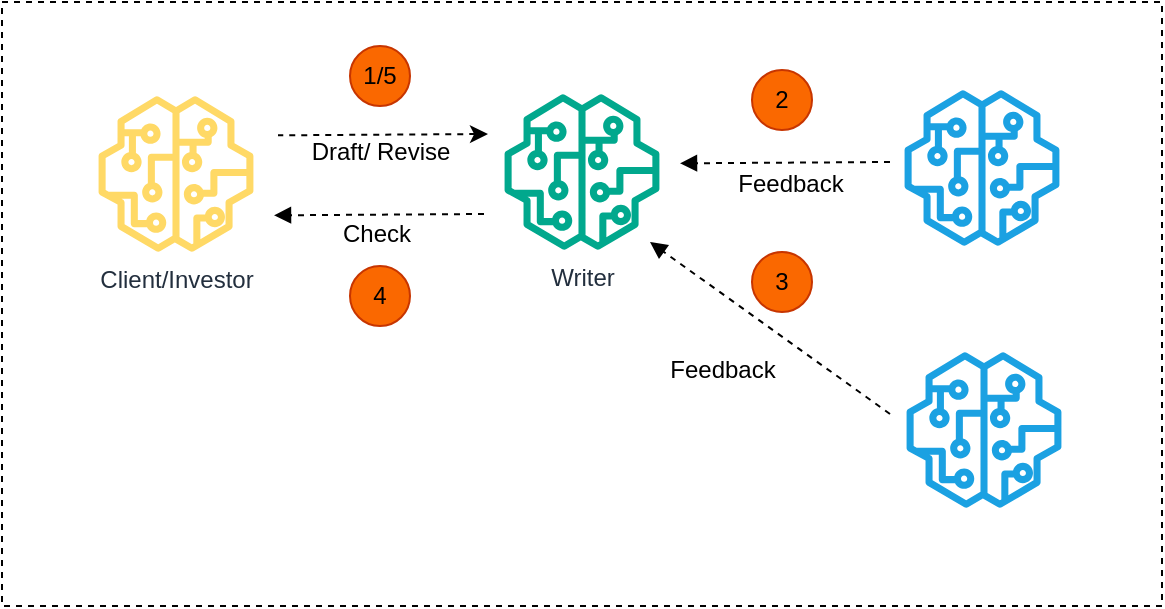 <mxfile version="27.2.0">
  <diagram name="Page-1" id="e68napSXXvT9S2W_36CS">
    <mxGraphModel dx="901" dy="606" grid="1" gridSize="10" guides="1" tooltips="1" connect="1" arrows="1" fold="1" page="1" pageScale="1" pageWidth="827" pageHeight="1169" math="0" shadow="0">
      <root>
        <mxCell id="0" />
        <mxCell id="1" parent="0" />
        <mxCell id="nHcH9ryGmNpIAkqK_KiS-18" value="" style="verticalLabelPosition=bottom;verticalAlign=top;html=1;shape=mxgraph.basic.rect;fillColor2=none;strokeWidth=1;size=20;indent=5;fillColor=none;dashed=1;" vertex="1" parent="1">
          <mxGeometry x="106" y="398" width="580" height="302" as="geometry" />
        </mxCell>
        <mxCell id="nHcH9ryGmNpIAkqK_KiS-1" value="Client/Investor" style="sketch=0;outlineConnect=0;fontColor=#232F3E;gradientColor=none;fillColor=light-dark(#FFD966,#FFD966);strokeColor=none;dashed=0;verticalLabelPosition=bottom;verticalAlign=top;align=center;html=1;fontSize=12;fontStyle=0;aspect=fixed;pointerEvents=1;shape=mxgraph.aws4.sagemaker_model;" vertex="1" parent="1">
          <mxGeometry x="154" y="445" width="78" height="78" as="geometry" />
        </mxCell>
        <mxCell id="nHcH9ryGmNpIAkqK_KiS-2" value="&lt;span style=&quot;color: rgba(0, 0, 0, 0);&quot;&gt;Analyst&lt;/span&gt;" style="sketch=0;outlineConnect=0;fontColor=#ffffff;fillColor=#1ba1e2;strokeColor=#006EAF;dashed=0;verticalLabelPosition=bottom;verticalAlign=top;align=center;html=1;fontSize=12;fontStyle=0;aspect=fixed;pointerEvents=1;shape=mxgraph.aws4.sagemaker_model;" vertex="1" parent="1">
          <mxGeometry x="557" y="442" width="78" height="78" as="geometry" />
        </mxCell>
        <mxCell id="nHcH9ryGmNpIAkqK_KiS-3" value="&lt;span style=&quot;color: rgba(0, 0, 0, 0);&quot;&gt;Editor&lt;/span&gt;" style="sketch=0;outlineConnect=0;fontColor=#ffffff;fillColor=#1ba1e2;strokeColor=light-dark(#006EAF,#FFFFFF);dashed=0;verticalLabelPosition=bottom;verticalAlign=top;align=center;html=1;fontSize=12;fontStyle=0;aspect=fixed;pointerEvents=1;shape=mxgraph.aws4.sagemaker_model;" vertex="1" parent="1">
          <mxGeometry x="558" y="573" width="78" height="78" as="geometry" />
        </mxCell>
        <mxCell id="nHcH9ryGmNpIAkqK_KiS-4" value="Writer" style="sketch=0;outlineConnect=0;fontColor=#232F3E;gradientColor=none;fillColor=#01A88D;strokeColor=none;dashed=0;verticalLabelPosition=bottom;verticalAlign=top;align=center;html=1;fontSize=12;fontStyle=0;aspect=fixed;pointerEvents=1;shape=mxgraph.aws4.sagemaker_model;" vertex="1" parent="1">
          <mxGeometry x="357" y="444" width="78" height="78" as="geometry" />
        </mxCell>
        <mxCell id="nHcH9ryGmNpIAkqK_KiS-7" value="" style="endArrow=block;dashed=1;html=1;rounded=0;endFill=1;startArrow=none;startFill=0;" edge="1" parent="1">
          <mxGeometry width="50" height="50" relative="1" as="geometry">
            <mxPoint x="550" y="478" as="sourcePoint" />
            <mxPoint x="445" y="478.66" as="targetPoint" />
          </mxGeometry>
        </mxCell>
        <mxCell id="nHcH9ryGmNpIAkqK_KiS-8" value="Feedback&lt;div&gt;&lt;br&gt;&lt;/div&gt;" style="edgeLabel;html=1;align=center;verticalAlign=middle;resizable=0;points=[];fontSize=12;" vertex="1" connectable="0" parent="nHcH9ryGmNpIAkqK_KiS-7">
          <mxGeometry x="-0.325" y="1" relative="1" as="geometry">
            <mxPoint x="-15" y="17" as="offset" />
          </mxGeometry>
        </mxCell>
        <mxCell id="nHcH9ryGmNpIAkqK_KiS-9" value="" style="endArrow=block;dashed=1;html=1;rounded=0;endFill=1;startArrow=none;startFill=0;" edge="1" parent="1">
          <mxGeometry width="50" height="50" relative="1" as="geometry">
            <mxPoint x="550" y="604" as="sourcePoint" />
            <mxPoint x="430" y="518" as="targetPoint" />
          </mxGeometry>
        </mxCell>
        <mxCell id="nHcH9ryGmNpIAkqK_KiS-10" value="Feedback&lt;div&gt;&lt;br&gt;&lt;/div&gt;" style="edgeLabel;html=1;align=center;verticalAlign=middle;resizable=0;points=[];fontSize=12;" vertex="1" connectable="0" parent="nHcH9ryGmNpIAkqK_KiS-9">
          <mxGeometry x="-0.325" y="1" relative="1" as="geometry">
            <mxPoint x="-43" y="13" as="offset" />
          </mxGeometry>
        </mxCell>
        <mxCell id="nHcH9ryGmNpIAkqK_KiS-11" value="" style="endArrow=block;dashed=1;html=1;rounded=0;endFill=1;startArrow=none;startFill=0;" edge="1" parent="1">
          <mxGeometry width="50" height="50" relative="1" as="geometry">
            <mxPoint x="347" y="504" as="sourcePoint" />
            <mxPoint x="242" y="504.66" as="targetPoint" />
          </mxGeometry>
        </mxCell>
        <mxCell id="nHcH9ryGmNpIAkqK_KiS-12" value="&lt;div&gt;Check&lt;/div&gt;" style="edgeLabel;html=1;align=center;verticalAlign=middle;resizable=0;points=[];fontSize=12;" vertex="1" connectable="0" parent="nHcH9ryGmNpIAkqK_KiS-11">
          <mxGeometry x="-0.325" y="1" relative="1" as="geometry">
            <mxPoint x="-19" y="9" as="offset" />
          </mxGeometry>
        </mxCell>
        <mxCell id="nHcH9ryGmNpIAkqK_KiS-13" value="" style="endArrow=none;dashed=1;html=1;rounded=0;endFill=0;startArrow=classic;startFill=1;" edge="1" parent="1">
          <mxGeometry width="50" height="50" relative="1" as="geometry">
            <mxPoint x="349" y="464" as="sourcePoint" />
            <mxPoint x="244" y="464.66" as="targetPoint" />
          </mxGeometry>
        </mxCell>
        <mxCell id="nHcH9ryGmNpIAkqK_KiS-14" value="&lt;div&gt;Draft/ Revise&lt;/div&gt;" style="edgeLabel;html=1;align=center;verticalAlign=middle;resizable=0;points=[];fontSize=12;" vertex="1" connectable="0" parent="nHcH9ryGmNpIAkqK_KiS-13">
          <mxGeometry x="-0.325" y="1" relative="1" as="geometry">
            <mxPoint x="-19" y="8" as="offset" />
          </mxGeometry>
        </mxCell>
        <mxCell id="nHcH9ryGmNpIAkqK_KiS-19" value="1/5" style="ellipse;whiteSpace=wrap;html=1;aspect=fixed;fillColor=#fa6800;fillStyle=solid;fontColor=#000000;strokeColor=#C73500;" vertex="1" parent="1">
          <mxGeometry x="280" y="420" width="30" height="30" as="geometry" />
        </mxCell>
        <mxCell id="nHcH9ryGmNpIAkqK_KiS-20" value="2" style="ellipse;whiteSpace=wrap;html=1;aspect=fixed;fillColor=#fa6800;fillStyle=solid;fontColor=#000000;strokeColor=#C73500;" vertex="1" parent="1">
          <mxGeometry x="481" y="432" width="30" height="30" as="geometry" />
        </mxCell>
        <mxCell id="nHcH9ryGmNpIAkqK_KiS-21" value="3" style="ellipse;whiteSpace=wrap;html=1;aspect=fixed;fillColor=#fa6800;fillStyle=solid;fontColor=#000000;strokeColor=#C73500;" vertex="1" parent="1">
          <mxGeometry x="481" y="523" width="30" height="30" as="geometry" />
        </mxCell>
        <mxCell id="nHcH9ryGmNpIAkqK_KiS-22" value="4" style="ellipse;whiteSpace=wrap;html=1;aspect=fixed;fillColor=#fa6800;fillStyle=solid;fontColor=#000000;strokeColor=#C73500;" vertex="1" parent="1">
          <mxGeometry x="280" y="530" width="30" height="30" as="geometry" />
        </mxCell>
      </root>
    </mxGraphModel>
  </diagram>
</mxfile>
